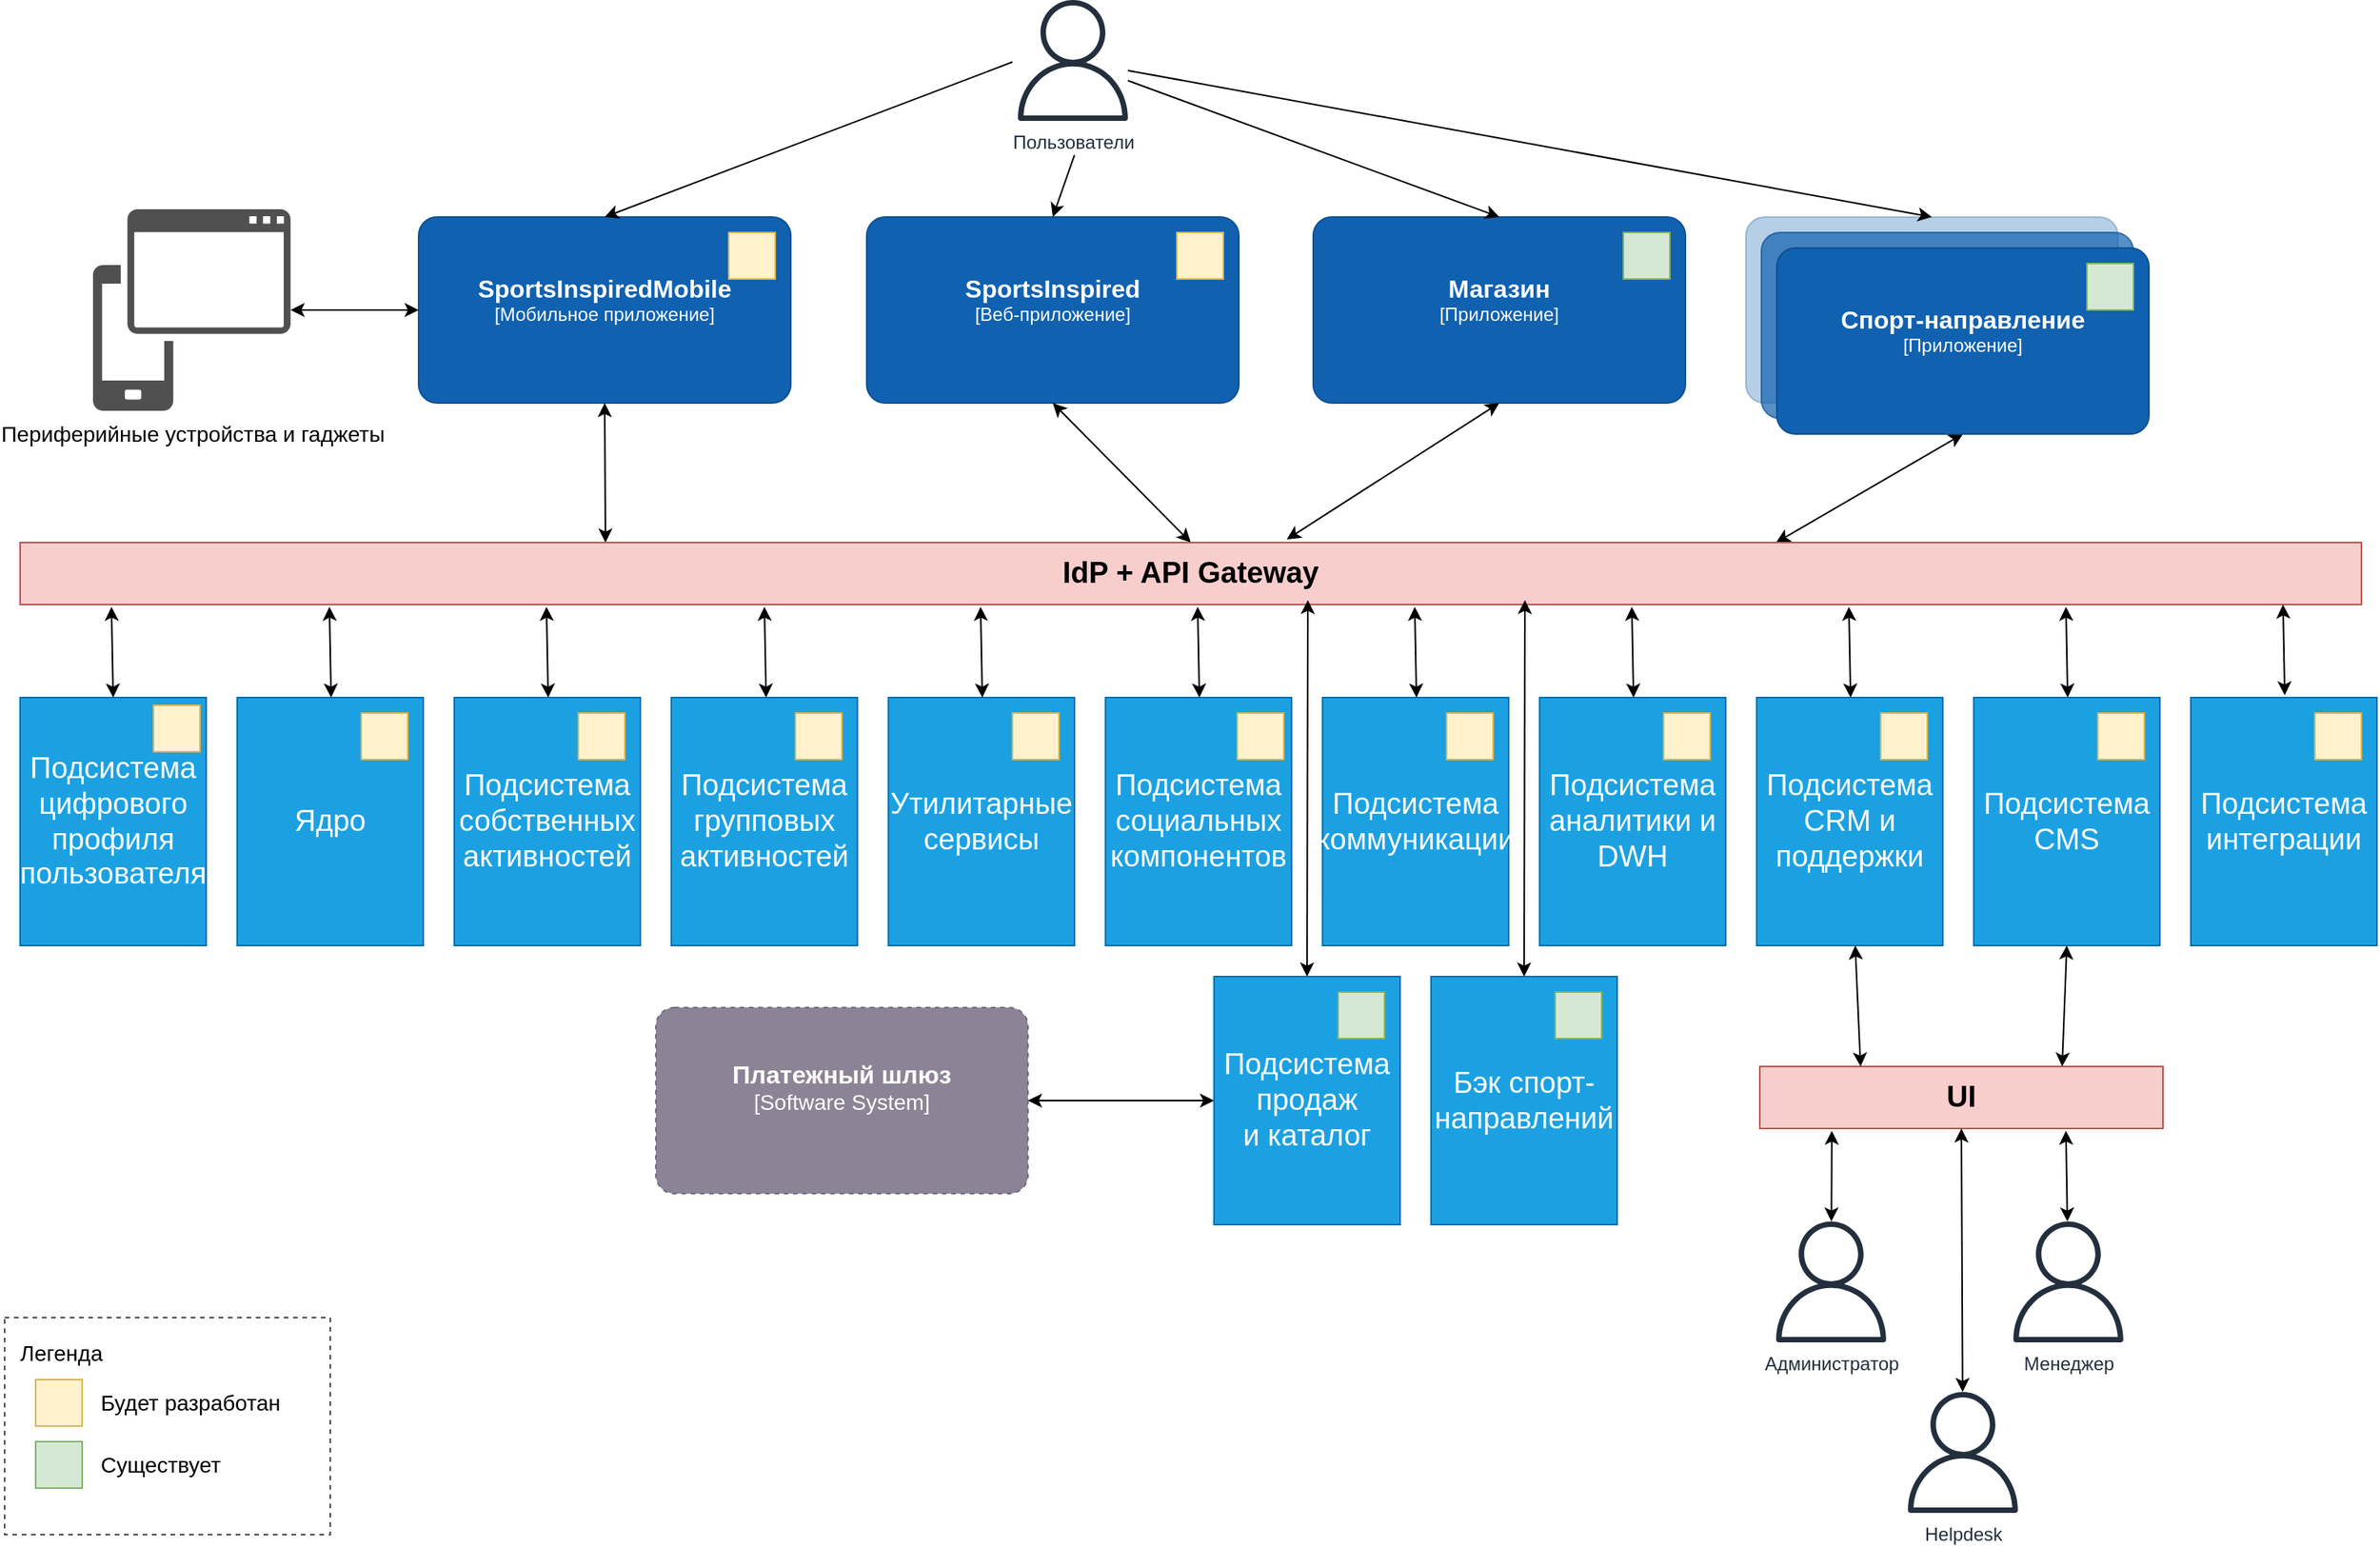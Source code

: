 <mxfile version="20.8.10" type="device"><diagram name="Страница 1" id="-2DtuZr9fNIXpz3phKIe"><mxGraphModel dx="2711" dy="2285" grid="1" gridSize="10" guides="1" tooltips="1" connect="1" arrows="1" fold="1" page="1" pageScale="1" pageWidth="827" pageHeight="1169" math="0" shadow="0"><root><mxCell id="0"/><mxCell id="1" parent="0"/><mxCell id="AhG922JF3fyoT3CRd72--7" value="" style="rounded=0;orthogonalLoop=1;jettySize=auto;html=1;startArrow=classic;startFill=1;entryX=0.5;entryY=1;entryDx=0;entryDy=0;exitX=0.75;exitY=0;exitDx=0;exitDy=0;entryPerimeter=0;" parent="1" source="Ji85swoRESRy20aq7sKM-1" target="AhG922JF3fyoT3CRd72--20" edge="1"><mxGeometry relative="1" as="geometry"><mxPoint x="160" y="220" as="sourcePoint"/><mxPoint x="410" y="150" as="targetPoint"/></mxGeometry></mxCell><mxCell id="AhG922JF3fyoT3CRd72--22" value="Легенда" style="rounded=0;whiteSpace=wrap;html=1;opacity=70;dashed=1;verticalAlign=top;align=left;spacing=10;fontSize=14;" parent="1" vertex="1"><mxGeometry x="-400" y="550" width="210" height="140" as="geometry"/></mxCell><mxCell id="AhG922JF3fyoT3CRd72--23" value="" style="whiteSpace=wrap;html=1;aspect=fixed;fillColor=#fff2cc;strokeColor=#d6b656;" parent="1" vertex="1"><mxGeometry x="-380" y="590" width="30" height="30" as="geometry"/></mxCell><mxCell id="AhG922JF3fyoT3CRd72--24" value="" style="whiteSpace=wrap;html=1;aspect=fixed;fillColor=#d5e8d4;strokeColor=#82b366;" parent="1" vertex="1"><mxGeometry x="-380" y="630" width="30" height="30" as="geometry"/></mxCell><mxCell id="AhG922JF3fyoT3CRd72--25" value="Будет разработан" style="text;html=1;strokeColor=none;fillColor=none;align=left;verticalAlign=middle;whiteSpace=wrap;rounded=0;fontSize=14;" parent="1" vertex="1"><mxGeometry x="-340" y="590" width="150" height="30" as="geometry"/></mxCell><mxCell id="AhG922JF3fyoT3CRd72--26" value="Существует" style="text;html=1;strokeColor=none;fillColor=none;align=left;verticalAlign=middle;whiteSpace=wrap;rounded=0;fontSize=14;" parent="1" vertex="1"><mxGeometry x="-340" y="630" width="150" height="30" as="geometry"/></mxCell><mxCell id="AhG922JF3fyoT3CRd72--28" value="" style="group" parent="1" vertex="1" connectable="0"><mxGeometry x="156" y="-160" width="240" height="120" as="geometry"/></mxCell><object placeholders="1" c4Name="SportsInspired" c4Type="Веб-приложение" c4Description="" label="&lt;font style=&quot;font-size: 16px&quot;&gt;&lt;b&gt;%c4Name%&lt;/b&gt;&lt;/font&gt;&lt;div&gt;[%c4Type%]&lt;/div&gt;&lt;br&gt;&lt;div&gt;&lt;font style=&quot;font-size: 11px&quot;&gt;&lt;font color=&quot;#cccccc&quot;&gt;%c4Description%&lt;/font&gt;&lt;/div&gt;" id="AhG922JF3fyoT3CRd72--12"><mxCell style="rounded=1;whiteSpace=wrap;html=1;labelBackgroundColor=none;fillColor=#1061B0;fontColor=#ffffff;align=center;arcSize=10;strokeColor=#0D5091;metaEdit=1;resizable=0;points=[[0.25,0,0],[0.5,0,0],[0.75,0,0],[1,0.25,0],[1,0.5,0],[1,0.75,0],[0.75,1,0],[0.5,1,0],[0.25,1,0],[0,0.75,0],[0,0.5,0],[0,0.25,0]];" parent="AhG922JF3fyoT3CRd72--28" vertex="1"><mxGeometry width="240" height="120" as="geometry"/></mxCell></object><mxCell id="AhG922JF3fyoT3CRd72--16" value="" style="whiteSpace=wrap;html=1;aspect=fixed;fillColor=#fff2cc;strokeColor=#d6b656;" parent="AhG922JF3fyoT3CRd72--28" vertex="1"><mxGeometry x="200" y="10" width="30" height="30" as="geometry"/></mxCell><mxCell id="AhG922JF3fyoT3CRd72--29" value="" style="group" parent="1" vertex="1" connectable="0"><mxGeometry x="723" y="-160" width="260" height="140" as="geometry"/></mxCell><object placeholders="1" c4Name="Спорт-направление" c4Type="Приложение" c4Description="" label="&lt;font style=&quot;font-size: 16px&quot;&gt;&lt;b&gt;%c4Name%&lt;/b&gt;&lt;/font&gt;&lt;div&gt;[%c4Type%]&lt;/div&gt;&lt;br&gt;&lt;div&gt;&lt;font style=&quot;font-size: 11px&quot;&gt;&lt;font color=&quot;#cccccc&quot;&gt;%c4Description%&lt;/font&gt;&lt;/div&gt;" id="AhG922JF3fyoT3CRd72--18"><mxCell style="rounded=1;whiteSpace=wrap;html=1;labelBackgroundColor=none;fillColor=#1061B0;fontColor=#ffffff;align=center;arcSize=10;strokeColor=#0D5091;metaEdit=1;resizable=0;points=[[0.25,0,0],[0.5,0,0],[0.75,0,0],[1,0.25,0],[1,0.5,0],[1,0.75,0],[0.75,1,0],[0.5,1,0],[0.25,1,0],[0,0.75,0],[0,0.5,0],[0,0.25,0]];opacity=30;" parent="AhG922JF3fyoT3CRd72--29" vertex="1"><mxGeometry width="240" height="120" as="geometry"/></mxCell></object><object placeholders="1" c4Name="Спорт-направление" c4Type="Приложение" c4Description="" label="&lt;font style=&quot;font-size: 16px&quot;&gt;&lt;b&gt;%c4Name%&lt;/b&gt;&lt;/font&gt;&lt;div&gt;[%c4Type%]&lt;/div&gt;&lt;br&gt;&lt;div&gt;&lt;font style=&quot;font-size: 11px&quot;&gt;&lt;font color=&quot;#cccccc&quot;&gt;%c4Description%&lt;/font&gt;&lt;/div&gt;" id="AhG922JF3fyoT3CRd72--19"><mxCell style="rounded=1;whiteSpace=wrap;html=1;labelBackgroundColor=none;fillColor=#1061B0;fontColor=#ffffff;align=center;arcSize=10;strokeColor=#0D5091;metaEdit=1;resizable=0;points=[[0.25,0,0],[0.5,0,0],[0.75,0,0],[1,0.25,0],[1,0.5,0],[1,0.75,0],[0.75,1,0],[0.5,1,0],[0.25,1,0],[0,0.75,0],[0,0.5,0],[0,0.25,0]];opacity=70;" parent="AhG922JF3fyoT3CRd72--29" vertex="1"><mxGeometry x="10" y="10" width="240" height="120" as="geometry"/></mxCell></object><object placeholders="1" c4Name="Спорт-направление" c4Type="Приложение" c4Description="" label="&lt;font style=&quot;font-size: 16px&quot;&gt;&lt;b&gt;%c4Name%&lt;/b&gt;&lt;/font&gt;&lt;div&gt;[%c4Type%]&lt;/div&gt;&lt;br&gt;&lt;div&gt;&lt;font style=&quot;font-size: 11px&quot;&gt;&lt;font color=&quot;#cccccc&quot;&gt;%c4Description%&lt;/font&gt;&lt;/div&gt;" id="AhG922JF3fyoT3CRd72--20"><mxCell style="rounded=1;whiteSpace=wrap;html=1;labelBackgroundColor=none;fillColor=#1061B0;fontColor=#ffffff;align=center;arcSize=10;strokeColor=#0D5091;metaEdit=1;resizable=0;points=[[0.25,0,0],[0.5,0,0],[0.75,0,0],[1,0.25,0],[1,0.5,0],[1,0.75,0],[0.75,1,0],[0.5,1,0],[0.25,1,0],[0,0.75,0],[0,0.5,0],[0,0.25,0]];" parent="AhG922JF3fyoT3CRd72--29" vertex="1"><mxGeometry x="20" y="20" width="240" height="120" as="geometry"/></mxCell></object><mxCell id="AhG922JF3fyoT3CRd72--21" value="" style="whiteSpace=wrap;html=1;aspect=fixed;fillColor=#d5e8d4;strokeColor=#82b366;" parent="AhG922JF3fyoT3CRd72--29" vertex="1"><mxGeometry x="220" y="30" width="30" height="30" as="geometry"/></mxCell><mxCell id="AhG922JF3fyoT3CRd72--32" value="Периферийные устройства и гаджеты" style="sketch=0;pointerEvents=1;shadow=0;dashed=0;html=1;strokeColor=none;labelPosition=center;verticalLabelPosition=bottom;verticalAlign=top;align=center;fillColor=#505050;shape=mxgraph.mscae.intune.device_os;fontSize=14;" parent="1" vertex="1"><mxGeometry x="-343" y="-165" width="127.4" height="130" as="geometry"/></mxCell><mxCell id="AhG922JF3fyoT3CRd72--35" value="" style="rounded=0;orthogonalLoop=1;jettySize=auto;html=1;startArrow=classic;startFill=1;entryX=0.5;entryY=0;entryDx=0;entryDy=0;exitX=0.5;exitY=1;exitDx=0;exitDy=0;exitPerimeter=0;" parent="1" source="AhG922JF3fyoT3CRd72--12" target="Ji85swoRESRy20aq7sKM-1" edge="1"><mxGeometry relative="1" as="geometry"><mxPoint x="186" y="-30" as="sourcePoint"/><mxPoint x="436" y="140" as="targetPoint"/></mxGeometry></mxCell><mxCell id="AhG922JF3fyoT3CRd72--38" value="" style="group" parent="1" vertex="1" connectable="0"><mxGeometry x="-133" y="-160" width="240" height="120" as="geometry"/></mxCell><object placeholders="1" c4Name="SportsInspiredMobile" c4Type="Мобильное приложение" c4Description="" label="&lt;font style=&quot;font-size: 16px&quot;&gt;&lt;b&gt;%c4Name%&lt;/b&gt;&lt;/font&gt;&lt;div&gt;[%c4Type%]&lt;/div&gt;&lt;br&gt;&lt;div&gt;&lt;font style=&quot;font-size: 11px&quot;&gt;&lt;font color=&quot;#cccccc&quot;&gt;%c4Description%&lt;/font&gt;&lt;/div&gt;" id="AhG922JF3fyoT3CRd72--39"><mxCell style="rounded=1;whiteSpace=wrap;html=1;labelBackgroundColor=none;fillColor=#1061B0;fontColor=#ffffff;align=center;arcSize=10;strokeColor=#0D5091;metaEdit=1;resizable=0;points=[[0.25,0,0],[0.5,0,0],[0.75,0,0],[1,0.25,0],[1,0.5,0],[1,0.75,0],[0.75,1,0],[0.5,1,0],[0.25,1,0],[0,0.75,0],[0,0.5,0],[0,0.25,0]];" parent="AhG922JF3fyoT3CRd72--38" vertex="1"><mxGeometry width="240" height="120" as="geometry"/></mxCell></object><mxCell id="AhG922JF3fyoT3CRd72--40" value="" style="whiteSpace=wrap;html=1;aspect=fixed;fillColor=#fff2cc;strokeColor=#d6b656;" parent="AhG922JF3fyoT3CRd72--38" vertex="1"><mxGeometry x="200" y="10" width="30" height="30" as="geometry"/></mxCell><mxCell id="AhG922JF3fyoT3CRd72--41" value="" style="rounded=0;orthogonalLoop=1;jettySize=auto;html=1;startArrow=classic;startFill=1;entryX=0.25;entryY=0;entryDx=0;entryDy=0;exitX=0.5;exitY=1;exitDx=0;exitDy=0;exitPerimeter=0;" parent="1" source="AhG922JF3fyoT3CRd72--39" target="Ji85swoRESRy20aq7sKM-1" edge="1"><mxGeometry relative="1" as="geometry"><mxPoint x="100" y="-30" as="sourcePoint"/><mxPoint x="200" y="100" as="targetPoint"/></mxGeometry></mxCell><mxCell id="AhG922JF3fyoT3CRd72--42" value="" style="group" parent="1" vertex="1" connectable="0"><mxGeometry x="444" y="-160" width="240" height="120" as="geometry"/></mxCell><object placeholders="1" c4Name="Магазин" c4Type="Приложение" c4Description="" label="&lt;font style=&quot;font-size: 16px&quot;&gt;&lt;b&gt;%c4Name%&lt;/b&gt;&lt;/font&gt;&lt;div&gt;[%c4Type%]&lt;/div&gt;&lt;br&gt;&lt;div&gt;&lt;font style=&quot;font-size: 11px&quot;&gt;&lt;font color=&quot;#cccccc&quot;&gt;%c4Description%&lt;/font&gt;&lt;/div&gt;" id="AhG922JF3fyoT3CRd72--43"><mxCell style="rounded=1;whiteSpace=wrap;html=1;labelBackgroundColor=none;fillColor=#1061B0;fontColor=#ffffff;align=center;arcSize=10;strokeColor=#0D5091;metaEdit=1;resizable=0;points=[[0.25,0,0],[0.5,0,0],[0.75,0,0],[1,0.25,0],[1,0.5,0],[1,0.75,0],[0.75,1,0],[0.5,1,0],[0.25,1,0],[0,0.75,0],[0,0.5,0],[0,0.25,0]];" parent="AhG922JF3fyoT3CRd72--42" vertex="1"><mxGeometry width="240" height="120" as="geometry"/></mxCell></object><mxCell id="AhG922JF3fyoT3CRd72--44" value="" style="whiteSpace=wrap;html=1;aspect=fixed;fillColor=#d5e8d4;strokeColor=#82b366;" parent="AhG922JF3fyoT3CRd72--42" vertex="1"><mxGeometry x="200" y="10" width="30" height="30" as="geometry"/></mxCell><mxCell id="AhG922JF3fyoT3CRd72--45" value="" style="rounded=0;orthogonalLoop=1;jettySize=auto;html=1;startArrow=classic;startFill=1;entryX=0.5;entryY=1;entryDx=0;entryDy=0;exitX=0.541;exitY=-0.051;exitDx=0;exitDy=0;entryPerimeter=0;exitPerimeter=0;" parent="1" source="Ji85swoRESRy20aq7sKM-1" target="AhG922JF3fyoT3CRd72--43" edge="1"><mxGeometry relative="1" as="geometry"><mxPoint x="320" y="100" as="sourcePoint"/><mxPoint x="450" y="-30" as="targetPoint"/></mxGeometry></mxCell><object placeholders="1" c4Name="Платежный шлюз" c4Type="Software System" c4Description="" label="&lt;font style=&quot;font-size: 16px&quot;&gt;&lt;b&gt;%c4Name%&lt;/b&gt;&lt;/font&gt;&lt;div&gt;[%c4Type%]&lt;/div&gt;&lt;br&gt;&lt;div&gt;&lt;font style=&quot;font-size: 11px&quot;&gt;&lt;font color=&quot;#cccccc&quot;&gt;%c4Description%&lt;/font&gt;&lt;/div&gt;" id="AhG922JF3fyoT3CRd72--49"><mxCell style="rounded=1;whiteSpace=wrap;html=1;labelBackgroundColor=none;fillColor=#8C8496;fontColor=#ffffff;align=center;arcSize=10;strokeColor=#736782;metaEdit=1;resizable=0;points=[[0.25,0,0],[0.5,0,0],[0.75,0,0],[1,0.25,0],[1,0.5,0],[1,0.75,0],[0.75,1,0],[0.5,1,0],[0.25,1,0],[0,0.75,0],[0,0.5,0],[0,0.25,0]];dashed=1;fontSize=14;" parent="1" vertex="1"><mxGeometry x="20" y="350" width="240" height="120" as="geometry"/></mxCell></object><mxCell id="AhG922JF3fyoT3CRd72--50" value="" style="rounded=0;orthogonalLoop=1;jettySize=auto;html=1;startArrow=classic;startFill=1;entryX=1;entryY=0.5;entryDx=0;entryDy=0;exitX=0;exitY=0.5;exitDx=0;exitDy=0;entryPerimeter=0;" parent="1" source="Ji85swoRESRy20aq7sKM-45" target="AhG922JF3fyoT3CRd72--49" edge="1"><mxGeometry relative="1" as="geometry"><mxPoint x="-200" y="480" as="sourcePoint"/><mxPoint x="-104" y="-65" as="targetPoint"/></mxGeometry></mxCell><mxCell id="AhG922JF3fyoT3CRd72--52" value="" style="rounded=0;orthogonalLoop=1;jettySize=auto;html=1;startArrow=classic;startFill=1;entryX=1;entryY=0.5;entryDx=0;entryDy=0;exitX=0;exitY=0.5;exitDx=0;exitDy=0;exitPerimeter=0;entryPerimeter=0;" parent="1" source="AhG922JF3fyoT3CRd72--39" target="AhG922JF3fyoT3CRd72--32" edge="1"><mxGeometry relative="1" as="geometry"><mxPoint x="-3" y="-20.0" as="sourcePoint"/><mxPoint x="157" y="130" as="targetPoint"/></mxGeometry></mxCell><mxCell id="Ji85swoRESRy20aq7sKM-1" value="IdP + API Gateway" style="rounded=0;whiteSpace=wrap;html=1;labelBackgroundColor=none;strokeColor=#b85450;fontFamily=Helvetica;fontSize=19;fillColor=#f8cecc;fontStyle=1;verticalAlign=middle;spacing=19;" vertex="1" parent="1"><mxGeometry x="-390" y="50" width="1510" height="40" as="geometry"/></mxCell><mxCell id="Ji85swoRESRy20aq7sKM-12" value="Подсистема цифрового профиля пользователя" style="rounded=0;whiteSpace=wrap;html=1;fontSize=19;fillColor=#1ba1e2;strokeColor=#006EAF;fontColor=#ffffff;" vertex="1" parent="1"><mxGeometry x="-390" y="150" width="120" height="160" as="geometry"/></mxCell><mxCell id="Ji85swoRESRy20aq7sKM-13" value="Ядро" style="rounded=0;whiteSpace=wrap;html=1;fontSize=19;fillColor=#1ba1e2;strokeColor=#006EAF;fontColor=#ffffff;" vertex="1" parent="1"><mxGeometry x="-250" y="150" width="120" height="160" as="geometry"/></mxCell><mxCell id="Ji85swoRESRy20aq7sKM-14" value="Подсистема собственных активностей" style="rounded=0;whiteSpace=wrap;html=1;fontSize=19;fillColor=#1ba1e2;strokeColor=#006EAF;fontColor=#ffffff;" vertex="1" parent="1"><mxGeometry x="-110" y="150" width="120" height="160" as="geometry"/></mxCell><mxCell id="Ji85swoRESRy20aq7sKM-15" value="Подсистема групповых активностей" style="rounded=0;whiteSpace=wrap;html=1;fontSize=19;fillColor=#1ba1e2;strokeColor=#006EAF;fontColor=#ffffff;" vertex="1" parent="1"><mxGeometry x="30" y="150" width="120" height="160" as="geometry"/></mxCell><mxCell id="Ji85swoRESRy20aq7sKM-16" value="Утилитарные сервисы" style="rounded=0;whiteSpace=wrap;html=1;fontSize=19;fillColor=#1ba1e2;strokeColor=#006EAF;fontColor=#ffffff;" vertex="1" parent="1"><mxGeometry x="170" y="150" width="120" height="160" as="geometry"/></mxCell><mxCell id="Ji85swoRESRy20aq7sKM-17" value="Подсистема социальных компонентов" style="rounded=0;whiteSpace=wrap;html=1;fontSize=19;fillColor=#1ba1e2;strokeColor=#006EAF;fontColor=#ffffff;" vertex="1" parent="1"><mxGeometry x="310" y="150" width="120" height="160" as="geometry"/></mxCell><mxCell id="Ji85swoRESRy20aq7sKM-18" value="Подсистема коммуникации" style="rounded=0;whiteSpace=wrap;html=1;fontSize=19;fillColor=#1ba1e2;strokeColor=#006EAF;fontColor=#ffffff;" vertex="1" parent="1"><mxGeometry x="450" y="150" width="120" height="160" as="geometry"/></mxCell><mxCell id="Ji85swoRESRy20aq7sKM-19" value="Подсистема аналитики и DWH" style="rounded=0;whiteSpace=wrap;html=1;fontSize=19;fillColor=#1ba1e2;strokeColor=#006EAF;fontColor=#ffffff;" vertex="1" parent="1"><mxGeometry x="590" y="150" width="120" height="160" as="geometry"/></mxCell><mxCell id="Ji85swoRESRy20aq7sKM-20" value="Подсистема CRM и поддержки" style="rounded=0;whiteSpace=wrap;html=1;fontSize=19;fillColor=#1ba1e2;strokeColor=#006EAF;fontColor=#ffffff;" vertex="1" parent="1"><mxGeometry x="730" y="150" width="120" height="160" as="geometry"/></mxCell><mxCell id="Ji85swoRESRy20aq7sKM-21" value="Подсистема CMS" style="rounded=0;whiteSpace=wrap;html=1;fontSize=19;fillColor=#1ba1e2;strokeColor=#006EAF;fontColor=#ffffff;" vertex="1" parent="1"><mxGeometry x="870" y="150" width="120" height="160" as="geometry"/></mxCell><mxCell id="Ji85swoRESRy20aq7sKM-22" value="Подсистема интеграции" style="rounded=0;whiteSpace=wrap;html=1;fontSize=19;fillColor=#1ba1e2;strokeColor=#006EAF;fontColor=#ffffff;" vertex="1" parent="1"><mxGeometry x="1010" y="150" width="120" height="160" as="geometry"/></mxCell><mxCell id="Ji85swoRESRy20aq7sKM-23" value="" style="rounded=0;orthogonalLoop=1;jettySize=auto;html=1;startArrow=classic;startFill=1;entryX=0.5;entryY=0;entryDx=0;entryDy=0;exitX=0.039;exitY=1.036;exitDx=0;exitDy=0;exitPerimeter=0;" edge="1" parent="1" source="Ji85swoRESRy20aq7sKM-1" target="Ji85swoRESRy20aq7sKM-12"><mxGeometry relative="1" as="geometry"><mxPoint x="-460" y="70" as="sourcePoint"/><mxPoint x="-442.5" y="160" as="targetPoint"/></mxGeometry></mxCell><mxCell id="Ji85swoRESRy20aq7sKM-24" value="" style="rounded=0;orthogonalLoop=1;jettySize=auto;html=1;startArrow=classic;startFill=1;entryX=0.5;entryY=0;entryDx=0;entryDy=0;exitX=0.039;exitY=1.036;exitDx=0;exitDy=0;exitPerimeter=0;" edge="1" parent="1"><mxGeometry relative="1" as="geometry"><mxPoint x="-190.55" y="91.44" as="sourcePoint"/><mxPoint x="-189.44" y="150" as="targetPoint"/></mxGeometry></mxCell><mxCell id="Ji85swoRESRy20aq7sKM-25" value="" style="rounded=0;orthogonalLoop=1;jettySize=auto;html=1;startArrow=classic;startFill=1;entryX=0.5;entryY=0;entryDx=0;entryDy=0;exitX=0.039;exitY=1.036;exitDx=0;exitDy=0;exitPerimeter=0;" edge="1" parent="1"><mxGeometry relative="1" as="geometry"><mxPoint x="-50.55" y="91.44" as="sourcePoint"/><mxPoint x="-49.44" y="150" as="targetPoint"/></mxGeometry></mxCell><mxCell id="Ji85swoRESRy20aq7sKM-26" value="" style="rounded=0;orthogonalLoop=1;jettySize=auto;html=1;startArrow=classic;startFill=1;entryX=0.5;entryY=0;entryDx=0;entryDy=0;exitX=0.039;exitY=1.036;exitDx=0;exitDy=0;exitPerimeter=0;" edge="1" parent="1"><mxGeometry relative="1" as="geometry"><mxPoint x="90.0" y="91.44" as="sourcePoint"/><mxPoint x="91.11" y="150" as="targetPoint"/></mxGeometry></mxCell><mxCell id="Ji85swoRESRy20aq7sKM-27" value="" style="rounded=0;orthogonalLoop=1;jettySize=auto;html=1;startArrow=classic;startFill=1;entryX=0.5;entryY=0;entryDx=0;entryDy=0;exitX=0.039;exitY=1.036;exitDx=0;exitDy=0;exitPerimeter=0;" edge="1" parent="1"><mxGeometry relative="1" as="geometry"><mxPoint x="229.44" y="91.44" as="sourcePoint"/><mxPoint x="230.55" y="150" as="targetPoint"/></mxGeometry></mxCell><mxCell id="Ji85swoRESRy20aq7sKM-28" value="" style="rounded=0;orthogonalLoop=1;jettySize=auto;html=1;startArrow=classic;startFill=1;entryX=0.5;entryY=0;entryDx=0;entryDy=0;exitX=0.039;exitY=1.036;exitDx=0;exitDy=0;exitPerimeter=0;" edge="1" parent="1"><mxGeometry relative="1" as="geometry"><mxPoint x="369.45" y="91.44" as="sourcePoint"/><mxPoint x="370.56" y="150" as="targetPoint"/></mxGeometry></mxCell><mxCell id="Ji85swoRESRy20aq7sKM-29" value="" style="rounded=0;orthogonalLoop=1;jettySize=auto;html=1;startArrow=classic;startFill=1;entryX=0.5;entryY=0;entryDx=0;entryDy=0;exitX=0.039;exitY=1.036;exitDx=0;exitDy=0;exitPerimeter=0;" edge="1" parent="1"><mxGeometry relative="1" as="geometry"><mxPoint x="509.45" y="91.44" as="sourcePoint"/><mxPoint x="510.56" y="150" as="targetPoint"/></mxGeometry></mxCell><mxCell id="Ji85swoRESRy20aq7sKM-30" value="" style="rounded=0;orthogonalLoop=1;jettySize=auto;html=1;startArrow=classic;startFill=1;entryX=0.5;entryY=0;entryDx=0;entryDy=0;exitX=0.039;exitY=1.036;exitDx=0;exitDy=0;exitPerimeter=0;" edge="1" parent="1"><mxGeometry relative="1" as="geometry"><mxPoint x="649.45" y="91.44" as="sourcePoint"/><mxPoint x="650.56" y="150" as="targetPoint"/></mxGeometry></mxCell><mxCell id="Ji85swoRESRy20aq7sKM-31" value="" style="rounded=0;orthogonalLoop=1;jettySize=auto;html=1;startArrow=classic;startFill=1;entryX=0.5;entryY=0;entryDx=0;entryDy=0;exitX=0.039;exitY=1.036;exitDx=0;exitDy=0;exitPerimeter=0;" edge="1" parent="1"><mxGeometry relative="1" as="geometry"><mxPoint x="789.45" y="91.44" as="sourcePoint"/><mxPoint x="790.56" y="150" as="targetPoint"/></mxGeometry></mxCell><mxCell id="Ji85swoRESRy20aq7sKM-32" value="" style="rounded=0;orthogonalLoop=1;jettySize=auto;html=1;startArrow=classic;startFill=1;entryX=0.5;entryY=0;entryDx=0;entryDy=0;exitX=0.039;exitY=1.036;exitDx=0;exitDy=0;exitPerimeter=0;" edge="1" parent="1"><mxGeometry relative="1" as="geometry"><mxPoint x="929.45" y="91.44" as="sourcePoint"/><mxPoint x="930.56" y="150" as="targetPoint"/></mxGeometry></mxCell><mxCell id="Ji85swoRESRy20aq7sKM-33" value="" style="rounded=0;orthogonalLoop=1;jettySize=auto;html=1;startArrow=classic;startFill=1;entryX=0.5;entryY=0;entryDx=0;entryDy=0;exitX=0.039;exitY=1.036;exitDx=0;exitDy=0;exitPerimeter=0;" edge="1" parent="1"><mxGeometry relative="1" as="geometry"><mxPoint x="1069.45" y="90.0" as="sourcePoint"/><mxPoint x="1070.56" y="148.56" as="targetPoint"/></mxGeometry></mxCell><mxCell id="Ji85swoRESRy20aq7sKM-34" value="" style="whiteSpace=wrap;html=1;aspect=fixed;fillColor=#fff2cc;strokeColor=#d6b656;" vertex="1" parent="1"><mxGeometry x="-30" y="160" width="30" height="30" as="geometry"/></mxCell><mxCell id="Ji85swoRESRy20aq7sKM-35" value="" style="whiteSpace=wrap;html=1;aspect=fixed;fillColor=#fff2cc;strokeColor=#d6b656;" vertex="1" parent="1"><mxGeometry x="110" y="160" width="30" height="30" as="geometry"/></mxCell><mxCell id="Ji85swoRESRy20aq7sKM-36" value="" style="whiteSpace=wrap;html=1;aspect=fixed;fillColor=#fff2cc;strokeColor=#d6b656;" vertex="1" parent="1"><mxGeometry x="250" y="160" width="30" height="30" as="geometry"/></mxCell><mxCell id="Ji85swoRESRy20aq7sKM-37" value="" style="whiteSpace=wrap;html=1;aspect=fixed;fillColor=#fff2cc;strokeColor=#d6b656;" vertex="1" parent="1"><mxGeometry x="395" y="160" width="30" height="30" as="geometry"/></mxCell><mxCell id="Ji85swoRESRy20aq7sKM-38" value="" style="whiteSpace=wrap;html=1;aspect=fixed;fillColor=#fff2cc;strokeColor=#d6b656;" vertex="1" parent="1"><mxGeometry x="530" y="160" width="30" height="30" as="geometry"/></mxCell><mxCell id="Ji85swoRESRy20aq7sKM-39" value="" style="whiteSpace=wrap;html=1;aspect=fixed;fillColor=#fff2cc;strokeColor=#d6b656;" vertex="1" parent="1"><mxGeometry x="670" y="160" width="30" height="30" as="geometry"/></mxCell><mxCell id="Ji85swoRESRy20aq7sKM-40" value="" style="whiteSpace=wrap;html=1;aspect=fixed;fillColor=#fff2cc;strokeColor=#d6b656;" vertex="1" parent="1"><mxGeometry x="810" y="160" width="30" height="30" as="geometry"/></mxCell><mxCell id="Ji85swoRESRy20aq7sKM-44" value="" style="whiteSpace=wrap;html=1;aspect=fixed;fillColor=#fff2cc;strokeColor=#d6b656;" vertex="1" parent="1"><mxGeometry x="-304" y="155" width="30" height="30" as="geometry"/></mxCell><mxCell id="Ji85swoRESRy20aq7sKM-45" value="Подсистема продаж&lt;br&gt;и каталог" style="rounded=0;whiteSpace=wrap;html=1;fontSize=19;fillColor=#1ba1e2;strokeColor=#006EAF;fontColor=#ffffff;" vertex="1" parent="1"><mxGeometry x="380" y="330" width="120" height="160" as="geometry"/></mxCell><mxCell id="Ji85swoRESRy20aq7sKM-46" value="Бэк спорт-направлений" style="rounded=0;whiteSpace=wrap;html=1;fontSize=19;fillColor=#1ba1e2;strokeColor=#006EAF;fontColor=#ffffff;" vertex="1" parent="1"><mxGeometry x="520" y="330" width="120" height="160" as="geometry"/></mxCell><mxCell id="Ji85swoRESRy20aq7sKM-48" value="Пользователи" style="sketch=0;outlineConnect=0;fontColor=#232F3E;gradientColor=none;fillColor=#232F3D;strokeColor=none;dashed=0;verticalLabelPosition=bottom;verticalAlign=top;align=center;html=1;fontSize=12;fontStyle=0;aspect=fixed;pointerEvents=1;shape=mxgraph.aws4.user;" vertex="1" parent="1"><mxGeometry x="250" y="-300" width="78" height="78" as="geometry"/></mxCell><mxCell id="Ji85swoRESRy20aq7sKM-49" value="" style="rounded=0;orthogonalLoop=1;jettySize=auto;html=1;startArrow=none;startFill=0;entryX=0.5;entryY=0;entryDx=0;entryDy=0;entryPerimeter=0;" edge="1" parent="1" source="Ji85swoRESRy20aq7sKM-48" target="AhG922JF3fyoT3CRd72--18"><mxGeometry relative="1" as="geometry"><mxPoint x="340" y="-260" as="sourcePoint"/><mxPoint x="830" y="-180" as="targetPoint"/></mxGeometry></mxCell><mxCell id="Ji85swoRESRy20aq7sKM-50" value="" style="rounded=0;orthogonalLoop=1;jettySize=auto;html=1;startArrow=none;startFill=0;entryX=0.5;entryY=0;entryDx=0;entryDy=0;entryPerimeter=0;" edge="1" parent="1" source="Ji85swoRESRy20aq7sKM-48" target="AhG922JF3fyoT3CRd72--43"><mxGeometry relative="1" as="geometry"><mxPoint x="350" y="-250" as="sourcePoint"/><mxPoint x="840" y="-170" as="targetPoint"/></mxGeometry></mxCell><mxCell id="Ji85swoRESRy20aq7sKM-51" value="" style="rounded=0;orthogonalLoop=1;jettySize=auto;html=1;startArrow=none;startFill=0;entryX=0.5;entryY=0;entryDx=0;entryDy=0;entryPerimeter=0;" edge="1" parent="1" target="AhG922JF3fyoT3CRd72--12"><mxGeometry relative="1" as="geometry"><mxPoint x="290" y="-200" as="sourcePoint"/><mxPoint x="574" y="-150" as="targetPoint"/></mxGeometry></mxCell><mxCell id="Ji85swoRESRy20aq7sKM-52" value="" style="rounded=0;orthogonalLoop=1;jettySize=auto;html=1;startArrow=none;startFill=0;entryX=0.5;entryY=0;entryDx=0;entryDy=0;entryPerimeter=0;exitX=-0.05;exitY=0.513;exitDx=0;exitDy=0;exitPerimeter=0;" edge="1" parent="1" source="Ji85swoRESRy20aq7sKM-48" target="AhG922JF3fyoT3CRd72--39"><mxGeometry relative="1" as="geometry"><mxPoint x="300" y="-200" as="sourcePoint"/><mxPoint x="286" y="-150" as="targetPoint"/></mxGeometry></mxCell><mxCell id="Ji85swoRESRy20aq7sKM-54" value="" style="rounded=0;orthogonalLoop=1;jettySize=auto;html=1;startArrow=classic;startFill=1;entryX=0.55;entryY=0.927;entryDx=0;entryDy=0;exitX=0.5;exitY=0;exitDx=0;exitDy=0;entryPerimeter=0;" edge="1" parent="1" source="Ji85swoRESRy20aq7sKM-45" target="Ji85swoRESRy20aq7sKM-1"><mxGeometry relative="1" as="geometry"><mxPoint x="450" y="500" as="sourcePoint"/><mxPoint x="420" y="620" as="targetPoint"/></mxGeometry></mxCell><mxCell id="Ji85swoRESRy20aq7sKM-55" value="" style="rounded=0;orthogonalLoop=1;jettySize=auto;html=1;startArrow=classic;startFill=1;entryX=0.55;entryY=0.927;entryDx=0;entryDy=0;exitX=0.5;exitY=0;exitDx=0;exitDy=0;entryPerimeter=0;" edge="1" parent="1"><mxGeometry relative="1" as="geometry"><mxPoint x="580" y="330" as="sourcePoint"/><mxPoint x="580.5" y="87.08" as="targetPoint"/></mxGeometry></mxCell><mxCell id="Ji85swoRESRy20aq7sKM-56" value="" style="whiteSpace=wrap;html=1;aspect=fixed;fillColor=#d5e8d4;strokeColor=#82b366;" vertex="1" parent="1"><mxGeometry x="600" y="340" width="30" height="30" as="geometry"/></mxCell><mxCell id="Ji85swoRESRy20aq7sKM-57" value="" style="whiteSpace=wrap;html=1;aspect=fixed;fillColor=#d5e8d4;strokeColor=#82b366;" vertex="1" parent="1"><mxGeometry x="460" y="340" width="30" height="30" as="geometry"/></mxCell><mxCell id="Ji85swoRESRy20aq7sKM-64" value="" style="whiteSpace=wrap;html=1;aspect=fixed;fillColor=#fff2cc;strokeColor=#d6b656;" vertex="1" parent="1"><mxGeometry x="950" y="160" width="30" height="30" as="geometry"/></mxCell><mxCell id="Ji85swoRESRy20aq7sKM-65" value="" style="whiteSpace=wrap;html=1;aspect=fixed;fillColor=#fff2cc;strokeColor=#d6b656;" vertex="1" parent="1"><mxGeometry x="1090" y="160" width="30" height="30" as="geometry"/></mxCell><mxCell id="Ji85swoRESRy20aq7sKM-66" value="Администратор" style="sketch=0;outlineConnect=0;fontColor=#232F3E;gradientColor=none;fillColor=#232F3D;strokeColor=none;dashed=0;verticalLabelPosition=bottom;verticalAlign=top;align=center;html=1;fontSize=12;fontStyle=0;aspect=fixed;pointerEvents=1;shape=mxgraph.aws4.user;" vertex="1" parent="1"><mxGeometry x="739" y="488" width="78" height="78" as="geometry"/></mxCell><mxCell id="Ji85swoRESRy20aq7sKM-67" value="UI" style="rounded=0;whiteSpace=wrap;html=1;labelBackgroundColor=none;strokeColor=#b85450;fontFamily=Helvetica;fontSize=19;fillColor=#f8cecc;fontStyle=1;verticalAlign=middle;spacing=19;" vertex="1" parent="1"><mxGeometry x="732" y="388" width="260" height="40" as="geometry"/></mxCell><mxCell id="Ji85swoRESRy20aq7sKM-68" value="Менеджер" style="sketch=0;outlineConnect=0;fontColor=#232F3E;gradientColor=none;fillColor=#232F3D;strokeColor=none;dashed=0;verticalLabelPosition=bottom;verticalAlign=top;align=center;html=1;fontSize=12;fontStyle=0;aspect=fixed;pointerEvents=1;shape=mxgraph.aws4.user;" vertex="1" parent="1"><mxGeometry x="892" y="488" width="78" height="78" as="geometry"/></mxCell><mxCell id="Ji85swoRESRy20aq7sKM-69" value="" style="rounded=0;orthogonalLoop=1;jettySize=auto;html=1;startArrow=classic;startFill=1;exitX=0.039;exitY=1.036;exitDx=0;exitDy=0;exitPerimeter=0;" edge="1" parent="1" target="Ji85swoRESRy20aq7sKM-66"><mxGeometry relative="1" as="geometry"><mxPoint x="778.45" y="429.44" as="sourcePoint"/><mxPoint x="830" y="468" as="targetPoint"/></mxGeometry></mxCell><mxCell id="Ji85swoRESRy20aq7sKM-70" value="" style="rounded=0;orthogonalLoop=1;jettySize=auto;html=1;startArrow=classic;startFill=1;exitX=0.039;exitY=1.036;exitDx=0;exitDy=0;exitPerimeter=0;" edge="1" parent="1" target="Ji85swoRESRy20aq7sKM-68"><mxGeometry relative="1" as="geometry"><mxPoint x="929.44" y="429.44" as="sourcePoint"/><mxPoint x="950" y="478" as="targetPoint"/></mxGeometry></mxCell><mxCell id="Ji85swoRESRy20aq7sKM-71" value="" style="rounded=0;orthogonalLoop=1;jettySize=auto;html=1;startArrow=classic;startFill=1;entryX=0.25;entryY=0;entryDx=0;entryDy=0;" edge="1" parent="1" source="Ji85swoRESRy20aq7sKM-20" target="Ji85swoRESRy20aq7sKM-67"><mxGeometry relative="1" as="geometry"><mxPoint x="788.45" y="391.44" as="sourcePoint"/><mxPoint x="789.56" y="450.0" as="targetPoint"/></mxGeometry></mxCell><mxCell id="Ji85swoRESRy20aq7sKM-72" value="" style="rounded=0;orthogonalLoop=1;jettySize=auto;html=1;startArrow=classic;startFill=1;entryX=0.75;entryY=0;entryDx=0;entryDy=0;exitX=0.5;exitY=1;exitDx=0;exitDy=0;" edge="1" parent="1" source="Ji85swoRESRy20aq7sKM-21" target="Ji85swoRESRy20aq7sKM-67"><mxGeometry relative="1" as="geometry"><mxPoint x="803.636" y="320.0" as="sourcePoint"/><mxPoint x="805" y="350.0" as="targetPoint"/></mxGeometry></mxCell><mxCell id="Ji85swoRESRy20aq7sKM-73" value="" style="whiteSpace=wrap;html=1;aspect=fixed;fillColor=#fff2cc;strokeColor=#d6b656;" vertex="1" parent="1"><mxGeometry x="-170" y="160" width="30" height="30" as="geometry"/></mxCell><mxCell id="Ji85swoRESRy20aq7sKM-76" value="Helpdesk" style="sketch=0;outlineConnect=0;fontColor=#232F3E;gradientColor=none;fillColor=#232F3D;strokeColor=none;dashed=0;verticalLabelPosition=bottom;verticalAlign=top;align=center;html=1;fontSize=12;fontStyle=0;aspect=fixed;pointerEvents=1;shape=mxgraph.aws4.user;" vertex="1" parent="1"><mxGeometry x="824" y="598" width="78" height="78" as="geometry"/></mxCell><mxCell id="Ji85swoRESRy20aq7sKM-77" value="" style="rounded=0;orthogonalLoop=1;jettySize=auto;html=1;startArrow=classic;startFill=1;exitX=0.5;exitY=1;exitDx=0;exitDy=0;" edge="1" parent="1" source="Ji85swoRESRy20aq7sKM-67" target="Ji85swoRESRy20aq7sKM-76"><mxGeometry relative="1" as="geometry"><mxPoint x="788.45" y="439.44" as="sourcePoint"/><mxPoint x="788.18" y="498" as="targetPoint"/></mxGeometry></mxCell></root></mxGraphModel></diagram></mxfile>